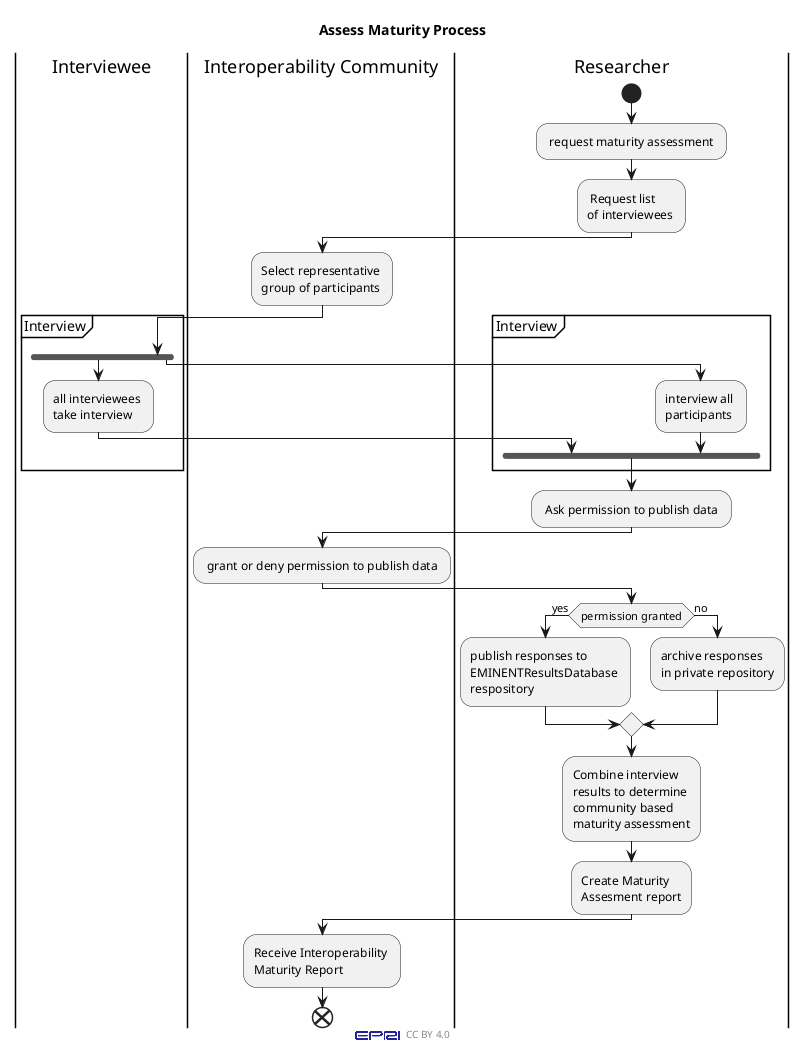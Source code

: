 @startuml Assess Maturity Process

sprite $EPRI [376x77/16z] {
xTm5SYH144FHVm7T_xYBmJsGktP9FP7AGEEFUePfvZewChmUGoW--Zi6yP68eMNhpdgNT_lXBJLhTrAylDSDxyhb_x0VVuQKWFVbujt7dw28kp4Ow0xS5N5t
5kFTHnzMn3sGJ7KVkolY7cW6kflT5NBNQtT5t0FHMtLHo3q38ElSprrr3_swx-gYv91UlzQuZxVTwyxvELZLmmbtuGxgSBIg1nFgpjs9kCDX04jtZViS8Dgj
--d5BdVduzthNlUwrxtkTU_sZFpkTQ-x0kxTNvKoxgyv4-SY_z7TTnoOL-Cz3dnc-NDtINdtmF7tKm13T-NT9GNTPNKtiME-Bfoykpx2NGgxA-BkFijfO8-x
A-REr5rrztHDx7LtxZQmpNrkQs1Vv3vVlO5zv_OCANS0MBhz3WDtGtZPSG92xZoQq1MizkDY07Ft_2spdaSrdAq2HDovpAhpJT_aVgfSzrSe472lEmdtkfDm
hpjrhtlTwrxtkjUzxjsEh7lTkx_wVEfkk3RSE7Tsn_0qkU0iS9__fiaukznr6tVTrPq5pnTRu3u8GDq1jhZNdRe31BOawWwGSQyxTdVg3e1_Jx7kPnXIUsoQ
vRY9EzZTMU6E_RRXmOfZJwebvdvM7XYksAKEHDYltNFspCi9WL1MuHN_1
}

footer  <$EPRI,scale=0.12,color=darkblue>  CC BY 4.0

title Assess Maturity Process
|Interviewee|
|Interoperability Community|


|Researcher|

start
: request maturity assessment ; 

|Researcher|

: Request list \nof interviewees ;

|Interoperability Community|
:Select representative \ngroup of participants; 

group Interview 
    |Interviewee|
    fork
    :all interviewees \ntake interview;
    fork again
    |Researcher|
    :interview all \nparticipants;
    end fork

end group 


: Ask permission to publish data ;

|Interoperability Community|

: grant or deny permission to publish data ; 
|Researcher|
if(permission granted) then (yes)
:publish responses to \nEMINENTResultsDatabase \nrespository ;

else (no)

:archive responses \nin private repository;

endif

:Combine interview \nresults to determine \ncommunity based \nmaturity assessment;
:Create Maturity\nAssesment report;

|Interoperability Community|
:Receive Interoperability \nMaturity Report;


end
@enduml